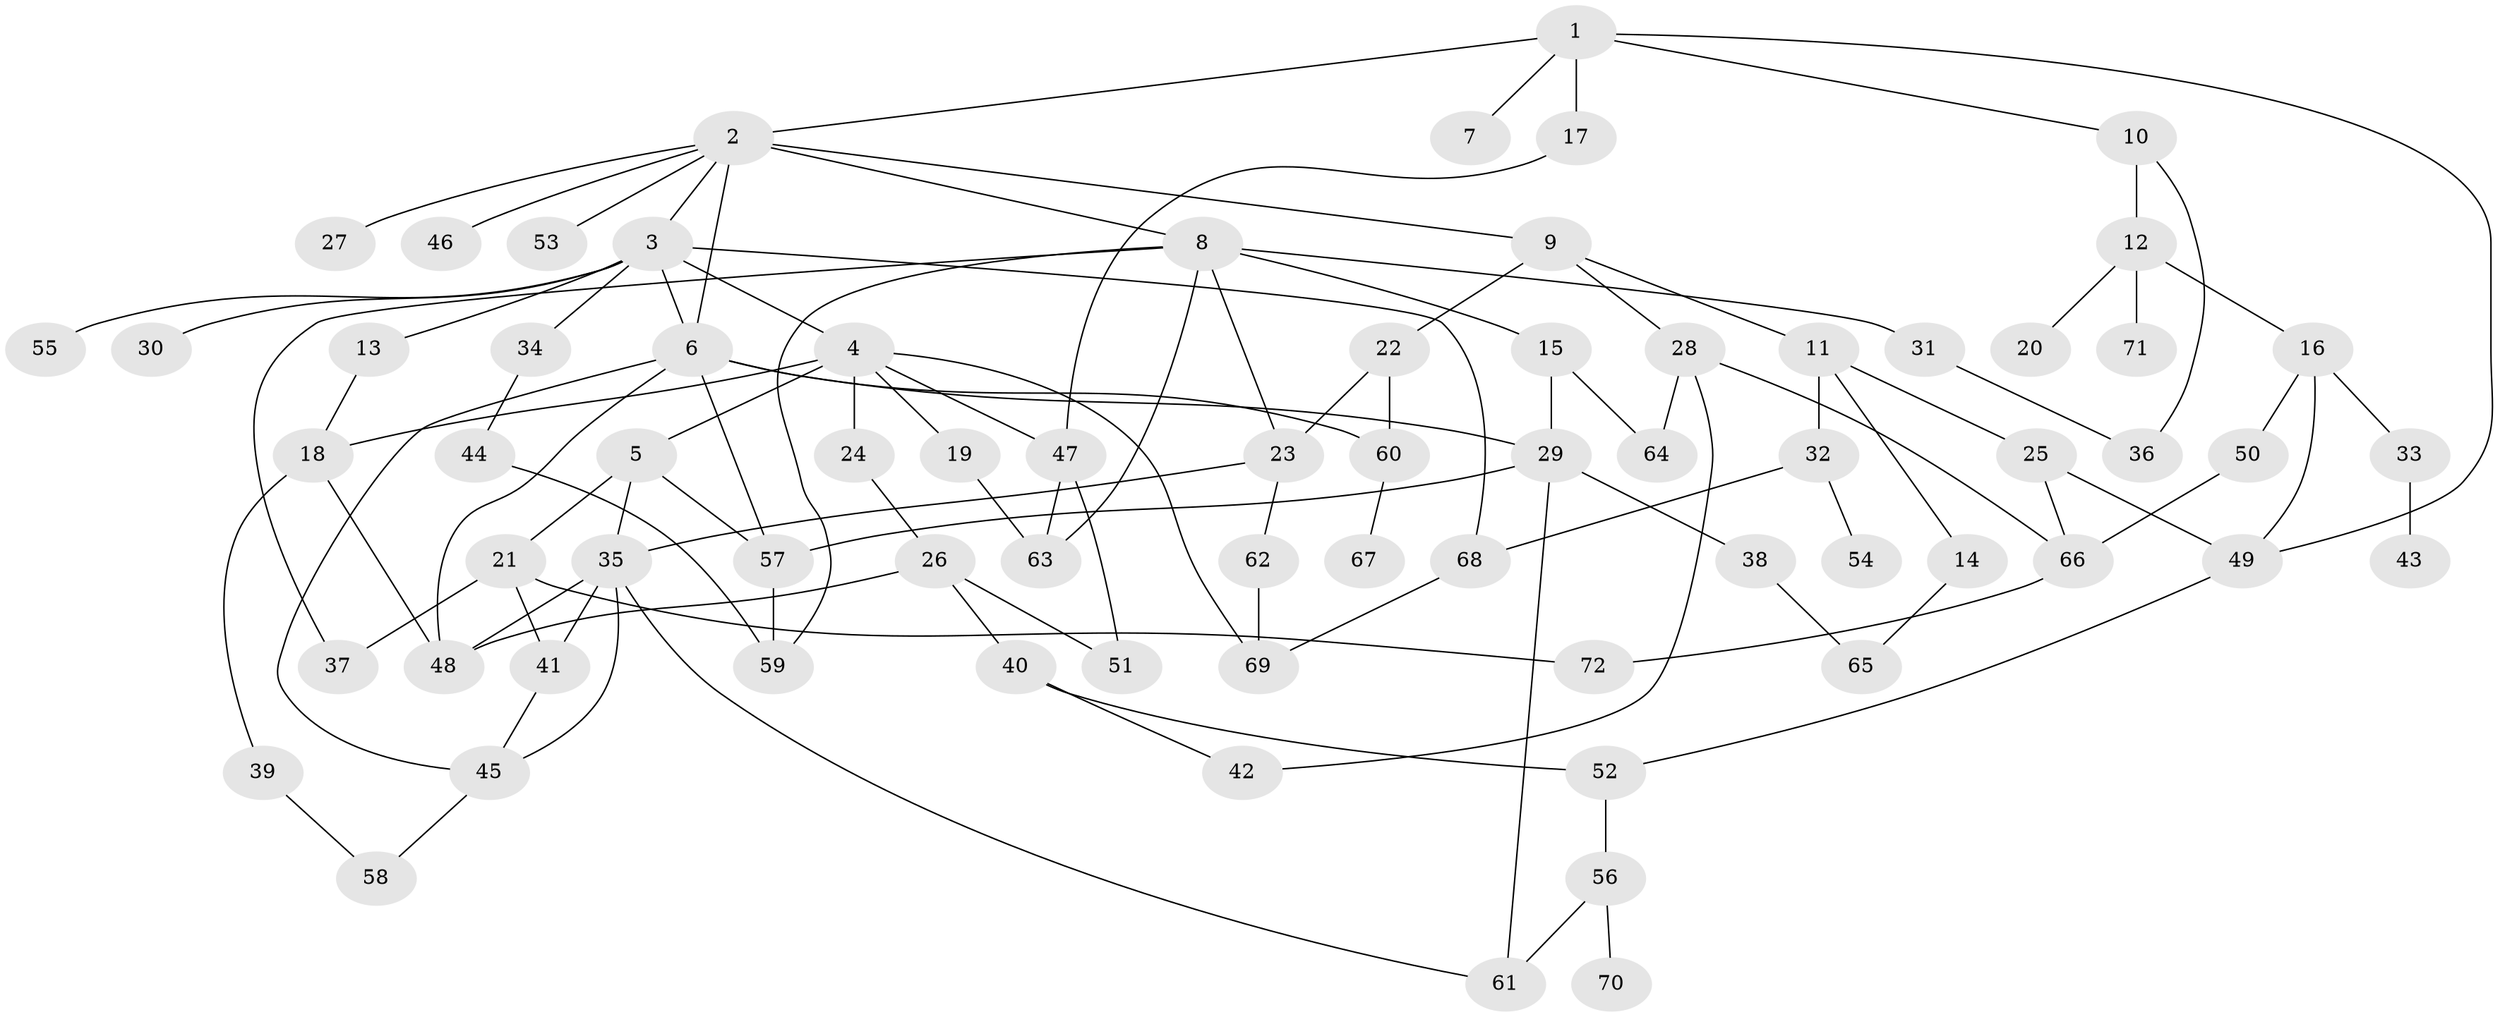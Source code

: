 // original degree distribution, {6: 0.020833333333333332, 10: 0.006944444444444444, 8: 0.006944444444444444, 5: 0.0625, 7: 0.006944444444444444, 2: 0.2986111111111111, 3: 0.2569444444444444, 1: 0.2708333333333333, 4: 0.06944444444444445}
// Generated by graph-tools (version 1.1) at 2025/34/03/09/25 02:34:31]
// undirected, 72 vertices, 108 edges
graph export_dot {
graph [start="1"]
  node [color=gray90,style=filled];
  1;
  2;
  3;
  4;
  5;
  6;
  7;
  8;
  9;
  10;
  11;
  12;
  13;
  14;
  15;
  16;
  17;
  18;
  19;
  20;
  21;
  22;
  23;
  24;
  25;
  26;
  27;
  28;
  29;
  30;
  31;
  32;
  33;
  34;
  35;
  36;
  37;
  38;
  39;
  40;
  41;
  42;
  43;
  44;
  45;
  46;
  47;
  48;
  49;
  50;
  51;
  52;
  53;
  54;
  55;
  56;
  57;
  58;
  59;
  60;
  61;
  62;
  63;
  64;
  65;
  66;
  67;
  68;
  69;
  70;
  71;
  72;
  1 -- 2 [weight=1.0];
  1 -- 7 [weight=1.0];
  1 -- 10 [weight=1.0];
  1 -- 17 [weight=1.0];
  1 -- 49 [weight=1.0];
  2 -- 3 [weight=1.0];
  2 -- 6 [weight=2.0];
  2 -- 8 [weight=1.0];
  2 -- 9 [weight=1.0];
  2 -- 27 [weight=1.0];
  2 -- 46 [weight=1.0];
  2 -- 53 [weight=1.0];
  3 -- 4 [weight=1.0];
  3 -- 6 [weight=1.0];
  3 -- 13 [weight=1.0];
  3 -- 30 [weight=1.0];
  3 -- 34 [weight=1.0];
  3 -- 55 [weight=1.0];
  3 -- 68 [weight=1.0];
  4 -- 5 [weight=1.0];
  4 -- 18 [weight=1.0];
  4 -- 19 [weight=1.0];
  4 -- 24 [weight=1.0];
  4 -- 47 [weight=1.0];
  4 -- 69 [weight=1.0];
  5 -- 21 [weight=1.0];
  5 -- 35 [weight=1.0];
  5 -- 57 [weight=1.0];
  6 -- 29 [weight=1.0];
  6 -- 45 [weight=1.0];
  6 -- 48 [weight=1.0];
  6 -- 57 [weight=1.0];
  6 -- 60 [weight=1.0];
  8 -- 15 [weight=1.0];
  8 -- 23 [weight=1.0];
  8 -- 31 [weight=1.0];
  8 -- 37 [weight=1.0];
  8 -- 59 [weight=1.0];
  8 -- 63 [weight=2.0];
  9 -- 11 [weight=1.0];
  9 -- 22 [weight=1.0];
  9 -- 28 [weight=1.0];
  10 -- 12 [weight=1.0];
  10 -- 36 [weight=1.0];
  11 -- 14 [weight=1.0];
  11 -- 25 [weight=1.0];
  11 -- 32 [weight=1.0];
  12 -- 16 [weight=1.0];
  12 -- 20 [weight=1.0];
  12 -- 71 [weight=1.0];
  13 -- 18 [weight=1.0];
  14 -- 65 [weight=1.0];
  15 -- 29 [weight=1.0];
  15 -- 64 [weight=1.0];
  16 -- 33 [weight=1.0];
  16 -- 49 [weight=1.0];
  16 -- 50 [weight=1.0];
  17 -- 47 [weight=1.0];
  18 -- 39 [weight=1.0];
  18 -- 48 [weight=1.0];
  19 -- 63 [weight=1.0];
  21 -- 37 [weight=1.0];
  21 -- 41 [weight=1.0];
  21 -- 72 [weight=1.0];
  22 -- 23 [weight=1.0];
  22 -- 60 [weight=2.0];
  23 -- 35 [weight=1.0];
  23 -- 62 [weight=1.0];
  24 -- 26 [weight=1.0];
  25 -- 49 [weight=1.0];
  25 -- 66 [weight=1.0];
  26 -- 40 [weight=1.0];
  26 -- 48 [weight=1.0];
  26 -- 51 [weight=1.0];
  28 -- 42 [weight=1.0];
  28 -- 64 [weight=1.0];
  28 -- 66 [weight=1.0];
  29 -- 38 [weight=2.0];
  29 -- 57 [weight=1.0];
  29 -- 61 [weight=1.0];
  31 -- 36 [weight=1.0];
  32 -- 54 [weight=1.0];
  32 -- 68 [weight=1.0];
  33 -- 43 [weight=1.0];
  34 -- 44 [weight=1.0];
  35 -- 41 [weight=1.0];
  35 -- 45 [weight=1.0];
  35 -- 48 [weight=1.0];
  35 -- 61 [weight=1.0];
  38 -- 65 [weight=1.0];
  39 -- 58 [weight=1.0];
  40 -- 42 [weight=1.0];
  40 -- 52 [weight=1.0];
  41 -- 45 [weight=1.0];
  44 -- 59 [weight=1.0];
  45 -- 58 [weight=1.0];
  47 -- 51 [weight=1.0];
  47 -- 63 [weight=1.0];
  49 -- 52 [weight=1.0];
  50 -- 66 [weight=1.0];
  52 -- 56 [weight=1.0];
  56 -- 61 [weight=1.0];
  56 -- 70 [weight=1.0];
  57 -- 59 [weight=1.0];
  60 -- 67 [weight=1.0];
  62 -- 69 [weight=1.0];
  66 -- 72 [weight=1.0];
  68 -- 69 [weight=1.0];
}
